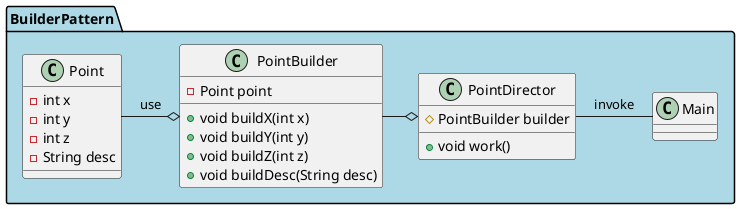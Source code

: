 @startuml

namespace BuilderPattern #lightblue{


class Point{
    - int x
    - int y
    - int z
    - String desc
}

class PointBuilder{
    - Point point
    + void buildX(int x)
    + void buildY(int y)
    + void buildZ(int z)
    + void buildDesc(String desc)
}

class PointDirector{
    # PointBuilder builder
    + void work()
}

PointBuilder o-left- Point : use
PointDirector o-left- PointBuilder
Main -left-- PointDirector : invoke
}
@enduml